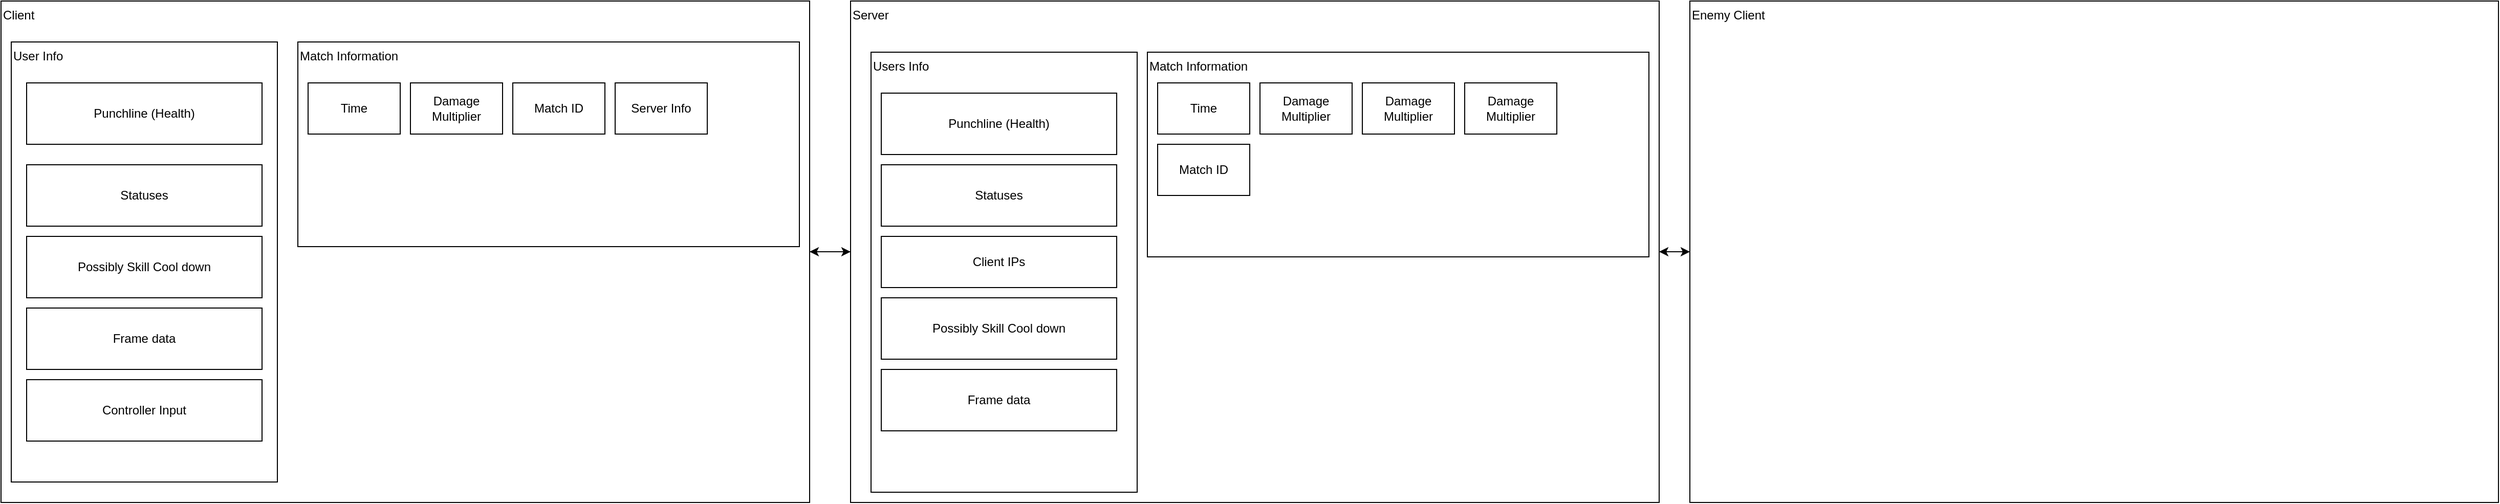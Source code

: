 <mxfile version="24.7.16">
  <diagram name="Page-1" id="srzAFA5wGK1bmv_tZhzp">
    <mxGraphModel dx="2508" dy="853" grid="1" gridSize="10" guides="1" tooltips="1" connect="1" arrows="1" fold="1" page="1" pageScale="1" pageWidth="850" pageHeight="1100" math="0" shadow="0">
      <root>
        <mxCell id="0" />
        <mxCell id="1" parent="0" />
        <mxCell id="s5zvkutuZv6NkAI-lQkc-19" style="edgeStyle=orthogonalEdgeStyle;rounded=0;orthogonalLoop=1;jettySize=auto;html=1;entryX=0;entryY=0.5;entryDx=0;entryDy=0;" edge="1" parent="1" source="s5zvkutuZv6NkAI-lQkc-2" target="s5zvkutuZv6NkAI-lQkc-4">
          <mxGeometry relative="1" as="geometry" />
        </mxCell>
        <mxCell id="s5zvkutuZv6NkAI-lQkc-2" value="&lt;div&gt;Client&lt;br&gt;&lt;/div&gt;" style="rounded=0;whiteSpace=wrap;html=1;align=left;verticalAlign=top;" vertex="1" parent="1">
          <mxGeometry x="-400" y="80" width="790" height="490" as="geometry" />
        </mxCell>
        <mxCell id="s5zvkutuZv6NkAI-lQkc-18" style="edgeStyle=orthogonalEdgeStyle;rounded=0;orthogonalLoop=1;jettySize=auto;html=1;entryX=1;entryY=0.5;entryDx=0;entryDy=0;" edge="1" parent="1" source="s5zvkutuZv6NkAI-lQkc-4" target="s5zvkutuZv6NkAI-lQkc-2">
          <mxGeometry relative="1" as="geometry" />
        </mxCell>
        <mxCell id="s5zvkutuZv6NkAI-lQkc-36" style="edgeStyle=orthogonalEdgeStyle;rounded=0;orthogonalLoop=1;jettySize=auto;html=1;" edge="1" parent="1" source="s5zvkutuZv6NkAI-lQkc-4">
          <mxGeometry relative="1" as="geometry">
            <mxPoint x="1250" y="325" as="targetPoint" />
          </mxGeometry>
        </mxCell>
        <mxCell id="s5zvkutuZv6NkAI-lQkc-4" value="Server" style="rounded=0;whiteSpace=wrap;html=1;align=left;verticalAlign=top;" vertex="1" parent="1">
          <mxGeometry x="430" y="80" width="790" height="490" as="geometry" />
        </mxCell>
        <mxCell id="s5zvkutuZv6NkAI-lQkc-5" value="&lt;div align=&quot;left&quot;&gt;Users Info&lt;/div&gt;" style="rounded=0;whiteSpace=wrap;html=1;align=left;verticalAlign=top;" vertex="1" parent="1">
          <mxGeometry x="450" y="130" width="260" height="430" as="geometry" />
        </mxCell>
        <mxCell id="s5zvkutuZv6NkAI-lQkc-6" value="Punchline (Health)" style="rounded=0;whiteSpace=wrap;html=1;" vertex="1" parent="1">
          <mxGeometry x="460" y="170" width="230" height="60" as="geometry" />
        </mxCell>
        <mxCell id="s5zvkutuZv6NkAI-lQkc-7" value="Statuses" style="rounded=0;whiteSpace=wrap;html=1;" vertex="1" parent="1">
          <mxGeometry x="460" y="240" width="230" height="60" as="geometry" />
        </mxCell>
        <mxCell id="s5zvkutuZv6NkAI-lQkc-8" value="&lt;div&gt;Match Information&lt;br&gt;&lt;/div&gt;" style="rounded=0;whiteSpace=wrap;html=1;align=left;verticalAlign=top;" vertex="1" parent="1">
          <mxGeometry x="720" y="130" width="490" height="200" as="geometry" />
        </mxCell>
        <mxCell id="s5zvkutuZv6NkAI-lQkc-9" value="Time" style="rounded=0;whiteSpace=wrap;html=1;" vertex="1" parent="1">
          <mxGeometry x="730" y="160" width="90" height="50" as="geometry" />
        </mxCell>
        <mxCell id="s5zvkutuZv6NkAI-lQkc-10" value="Damage Multiplier" style="rounded=0;whiteSpace=wrap;html=1;" vertex="1" parent="1">
          <mxGeometry x="830" y="160" width="90" height="50" as="geometry" />
        </mxCell>
        <mxCell id="s5zvkutuZv6NkAI-lQkc-11" value="Damage Multiplier" style="rounded=0;whiteSpace=wrap;html=1;" vertex="1" parent="1">
          <mxGeometry x="930" y="160" width="90" height="50" as="geometry" />
        </mxCell>
        <mxCell id="s5zvkutuZv6NkAI-lQkc-12" value="Damage Multiplier" style="rounded=0;whiteSpace=wrap;html=1;" vertex="1" parent="1">
          <mxGeometry x="1030" y="160" width="90" height="50" as="geometry" />
        </mxCell>
        <mxCell id="s5zvkutuZv6NkAI-lQkc-13" value="Client IPs" style="rounded=0;whiteSpace=wrap;html=1;" vertex="1" parent="1">
          <mxGeometry x="460" y="310" width="230" height="50" as="geometry" />
        </mxCell>
        <mxCell id="s5zvkutuZv6NkAI-lQkc-14" value="Match ID" style="rounded=0;whiteSpace=wrap;html=1;" vertex="1" parent="1">
          <mxGeometry x="730" y="220" width="90" height="50" as="geometry" />
        </mxCell>
        <mxCell id="s5zvkutuZv6NkAI-lQkc-16" value="Possibly Skill Cool down " style="rounded=0;whiteSpace=wrap;html=1;" vertex="1" parent="1">
          <mxGeometry x="460" y="370" width="230" height="60" as="geometry" />
        </mxCell>
        <mxCell id="s5zvkutuZv6NkAI-lQkc-17" value="Frame data" style="rounded=0;whiteSpace=wrap;html=1;" vertex="1" parent="1">
          <mxGeometry x="460" y="440" width="230" height="60" as="geometry" />
        </mxCell>
        <mxCell id="s5zvkutuZv6NkAI-lQkc-20" value="&lt;div align=&quot;left&quot;&gt;User Info&lt;/div&gt;" style="rounded=0;whiteSpace=wrap;html=1;align=left;verticalAlign=top;" vertex="1" parent="1">
          <mxGeometry x="-390" y="120" width="260" height="430" as="geometry" />
        </mxCell>
        <mxCell id="s5zvkutuZv6NkAI-lQkc-22" value="Punchline (Health)" style="rounded=0;whiteSpace=wrap;html=1;" vertex="1" parent="1">
          <mxGeometry x="-375" y="160" width="230" height="60" as="geometry" />
        </mxCell>
        <mxCell id="s5zvkutuZv6NkAI-lQkc-23" value="Statuses" style="rounded=0;whiteSpace=wrap;html=1;" vertex="1" parent="1">
          <mxGeometry x="-375" y="240" width="230" height="60" as="geometry" />
        </mxCell>
        <mxCell id="s5zvkutuZv6NkAI-lQkc-25" value="Possibly Skill Cool down " style="rounded=0;whiteSpace=wrap;html=1;" vertex="1" parent="1">
          <mxGeometry x="-375" y="310" width="230" height="60" as="geometry" />
        </mxCell>
        <mxCell id="s5zvkutuZv6NkAI-lQkc-26" value="Frame data" style="rounded=0;whiteSpace=wrap;html=1;" vertex="1" parent="1">
          <mxGeometry x="-375" y="380" width="230" height="60" as="geometry" />
        </mxCell>
        <mxCell id="s5zvkutuZv6NkAI-lQkc-27" value="&lt;div&gt;Match Information&lt;br&gt;&lt;/div&gt;" style="rounded=0;whiteSpace=wrap;html=1;align=left;verticalAlign=top;" vertex="1" parent="1">
          <mxGeometry x="-110" y="120" width="490" height="200" as="geometry" />
        </mxCell>
        <mxCell id="s5zvkutuZv6NkAI-lQkc-28" value="Time" style="rounded=0;whiteSpace=wrap;html=1;" vertex="1" parent="1">
          <mxGeometry x="-100" y="160" width="90" height="50" as="geometry" />
        </mxCell>
        <mxCell id="s5zvkutuZv6NkAI-lQkc-29" value="Damage Multiplier" style="rounded=0;whiteSpace=wrap;html=1;" vertex="1" parent="1">
          <mxGeometry y="160" width="90" height="50" as="geometry" />
        </mxCell>
        <mxCell id="s5zvkutuZv6NkAI-lQkc-30" value="Match ID" style="rounded=0;whiteSpace=wrap;html=1;" vertex="1" parent="1">
          <mxGeometry x="100" y="160" width="90" height="50" as="geometry" />
        </mxCell>
        <mxCell id="s5zvkutuZv6NkAI-lQkc-31" value="Server Info" style="rounded=0;whiteSpace=wrap;html=1;" vertex="1" parent="1">
          <mxGeometry x="200" y="160" width="90" height="50" as="geometry" />
        </mxCell>
        <mxCell id="s5zvkutuZv6NkAI-lQkc-32" value="Controller Input" style="rounded=0;whiteSpace=wrap;html=1;" vertex="1" parent="1">
          <mxGeometry x="-375" y="450" width="230" height="60" as="geometry" />
        </mxCell>
        <mxCell id="s5zvkutuZv6NkAI-lQkc-35" style="edgeStyle=orthogonalEdgeStyle;rounded=0;orthogonalLoop=1;jettySize=auto;html=1;entryX=1;entryY=0.5;entryDx=0;entryDy=0;" edge="1" parent="1" source="s5zvkutuZv6NkAI-lQkc-34" target="s5zvkutuZv6NkAI-lQkc-4">
          <mxGeometry relative="1" as="geometry" />
        </mxCell>
        <mxCell id="s5zvkutuZv6NkAI-lQkc-34" value="Enemy Client" style="rounded=0;whiteSpace=wrap;html=1;align=left;verticalAlign=top;" vertex="1" parent="1">
          <mxGeometry x="1250" y="80" width="790" height="490" as="geometry" />
        </mxCell>
      </root>
    </mxGraphModel>
  </diagram>
</mxfile>
